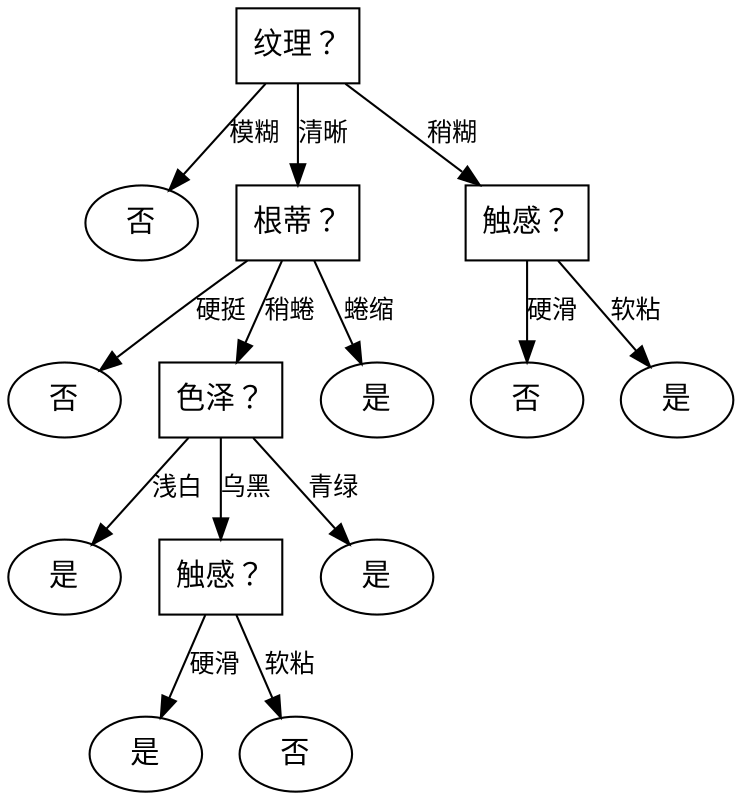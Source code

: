 digraph G {
	0 [label="纹理？" fontname="Microsoft YaHei" shape=box]
	1 [label="否" fontname="Microsoft YaHei"]
	0 -> 1 [label="模糊" fontname="Microsoft YaHei" fontsize=12]
	2 [label="根蒂？" fontname="Microsoft YaHei" shape=box]
	0 -> 2 [label="清晰" fontname="Microsoft YaHei" fontsize=12]
	3 [label="否" fontname="Microsoft YaHei"]
	2 -> 3 [label="硬挺" fontname="Microsoft YaHei" fontsize=12]
	4 [label="色泽？" fontname="Microsoft YaHei" shape=box]
	2 -> 4 [label="稍蜷" fontname="Microsoft YaHei" fontsize=12]
	5 [label="是" fontname="Microsoft YaHei"]
	4 -> 5 [label="浅白" fontname="Microsoft YaHei" fontsize=12]
	6 [label="触感？" fontname="Microsoft YaHei" shape=box]
	4 -> 6 [label="乌黑" fontname="Microsoft YaHei" fontsize=12]
	7 [label="是" fontname="Microsoft YaHei"]
	6 -> 7 [label="硬滑" fontname="Microsoft YaHei" fontsize=12]
	8 [label="否" fontname="Microsoft YaHei"]
	6 -> 8 [label="软粘" fontname="Microsoft YaHei" fontsize=12]
	9 [label="是" fontname="Microsoft YaHei"]
	4 -> 9 [label="青绿" fontname="Microsoft YaHei" fontsize=12]
	10 [label="是" fontname="Microsoft YaHei"]
	2 -> 10 [label="蜷缩" fontname="Microsoft YaHei" fontsize=12]
	11 [label="触感？" fontname="Microsoft YaHei" shape=box]
	0 -> 11 [label="稍糊" fontname="Microsoft YaHei" fontsize=12]
	12 [label="否" fontname="Microsoft YaHei"]
	11 -> 12 [label="硬滑" fontname="Microsoft YaHei" fontsize=12]
	13 [label="是" fontname="Microsoft YaHei"]
	11 -> 13 [label="软粘" fontname="Microsoft YaHei" fontsize=12]
}
